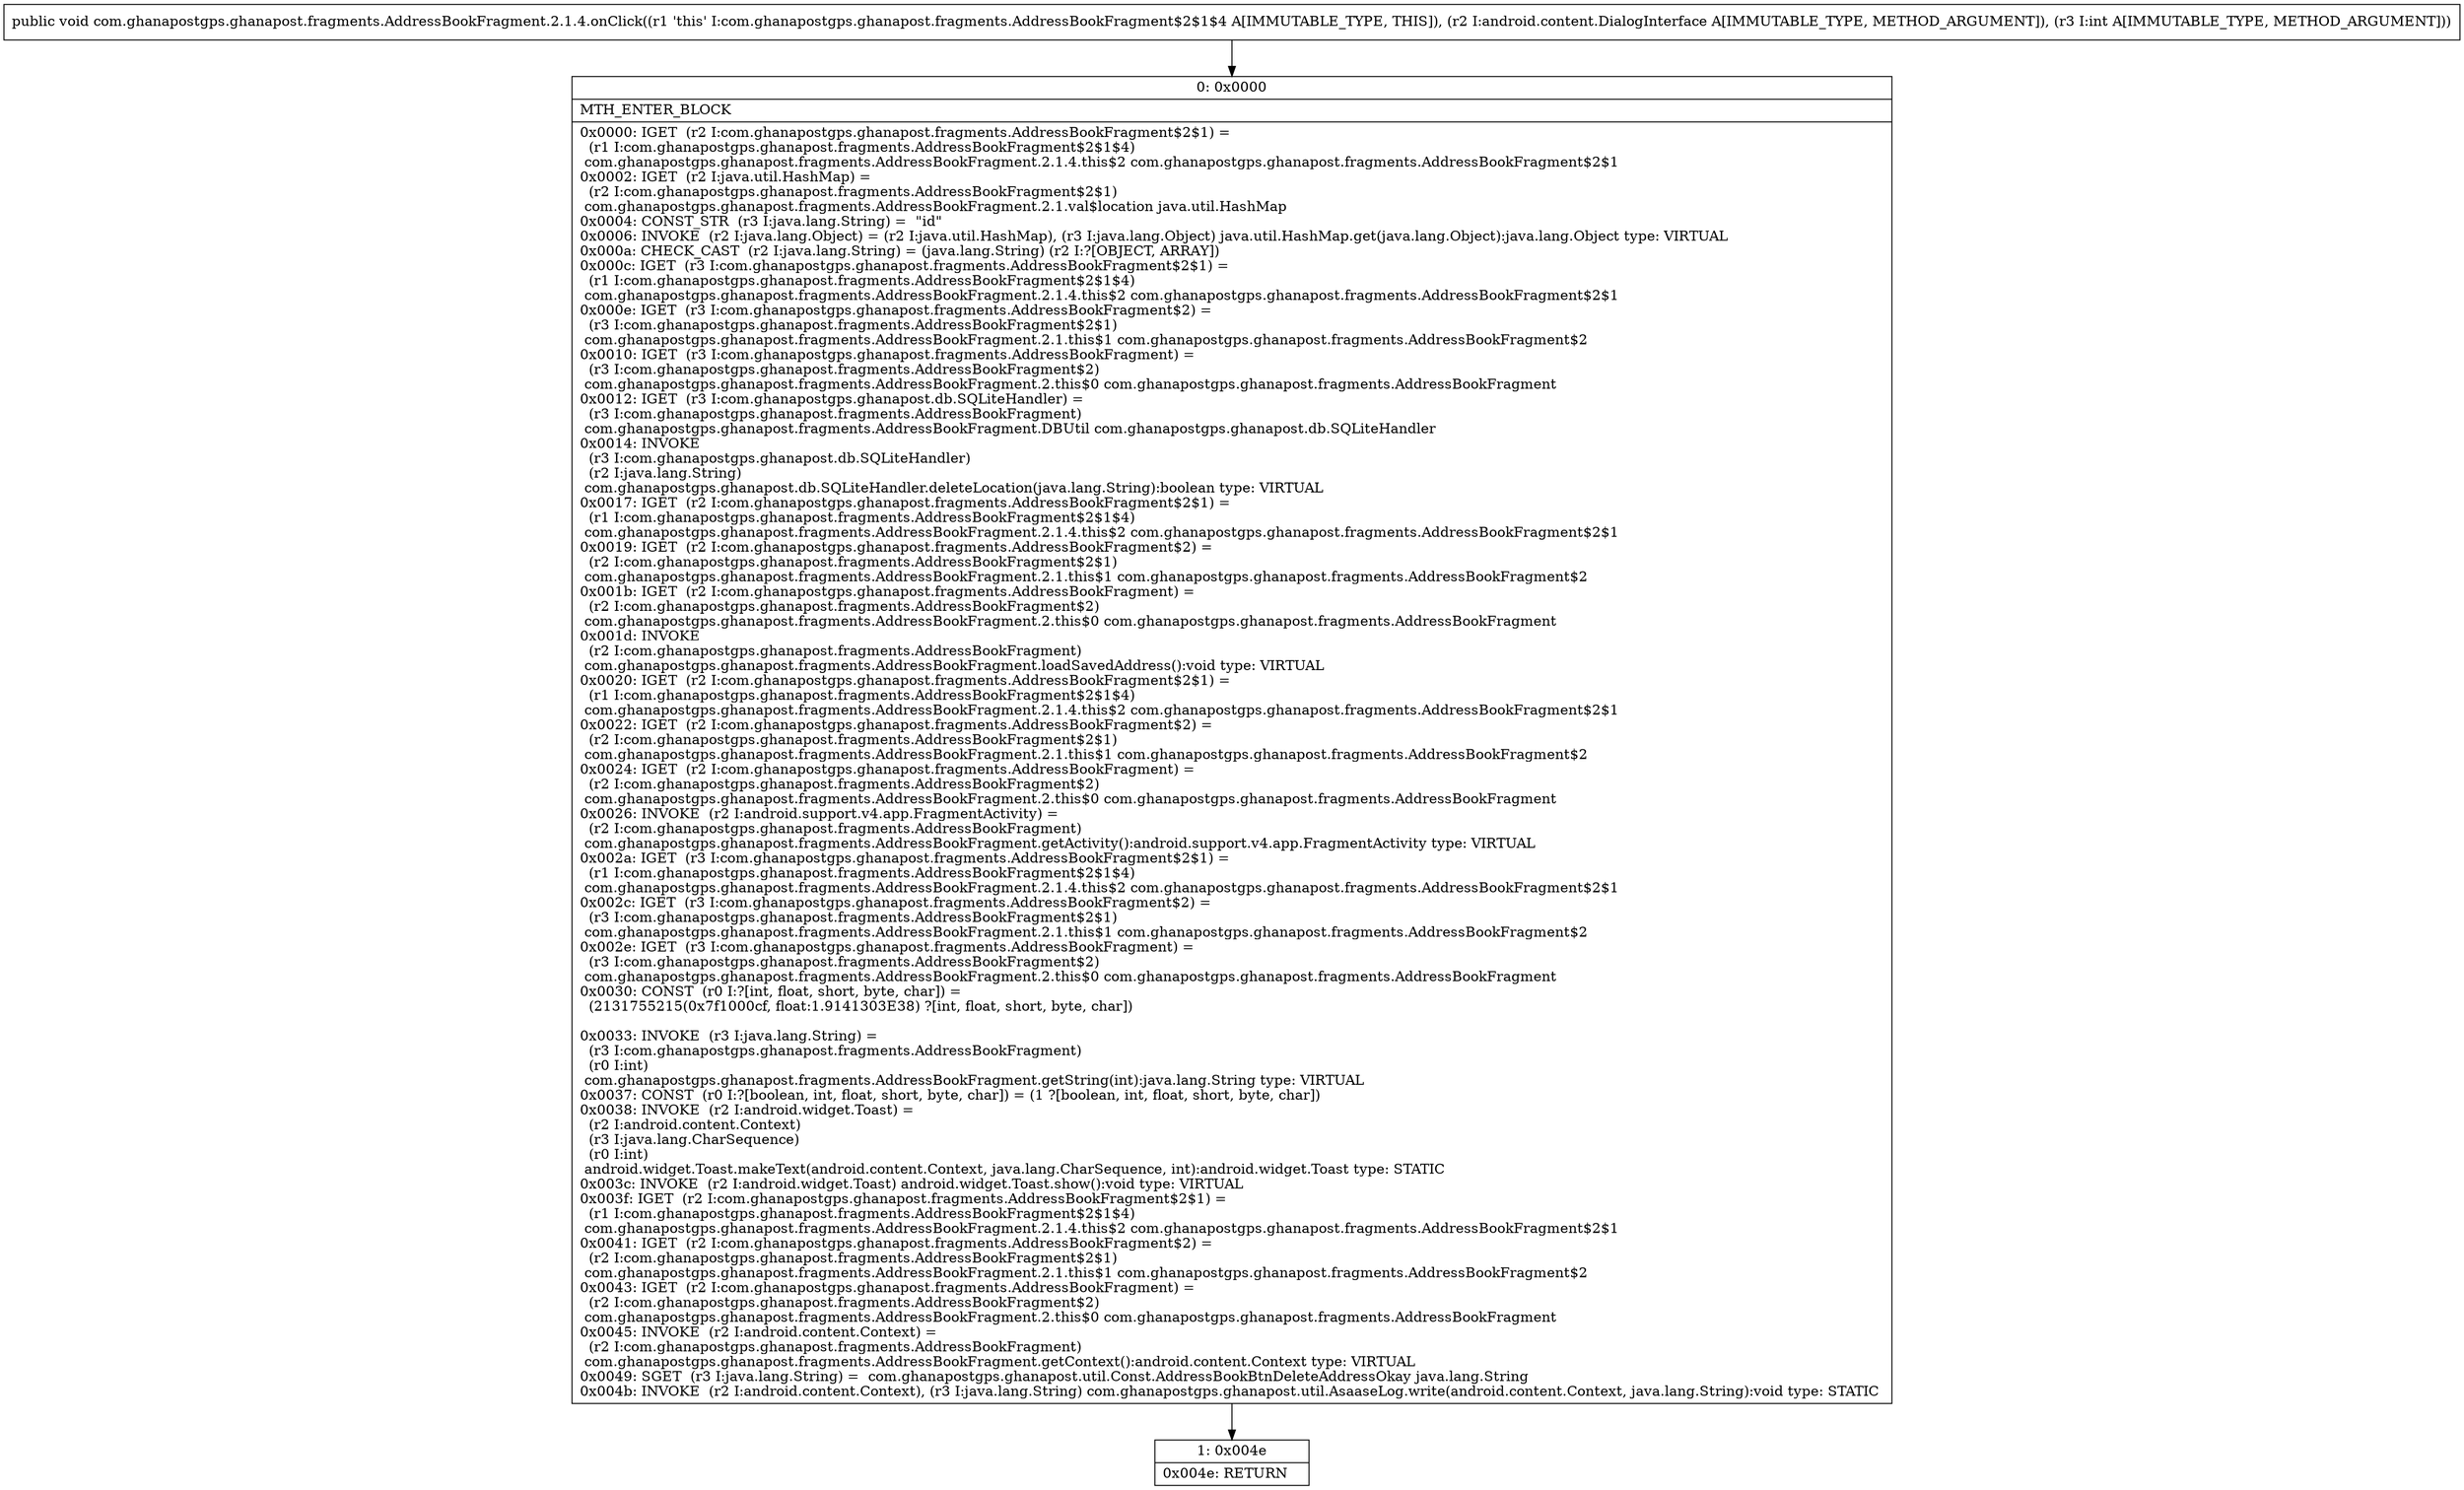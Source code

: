 digraph "CFG forcom.ghanapostgps.ghanapost.fragments.AddressBookFragment.2.1.4.onClick(Landroid\/content\/DialogInterface;I)V" {
Node_0 [shape=record,label="{0\:\ 0x0000|MTH_ENTER_BLOCK\l|0x0000: IGET  (r2 I:com.ghanapostgps.ghanapost.fragments.AddressBookFragment$2$1) = \l  (r1 I:com.ghanapostgps.ghanapost.fragments.AddressBookFragment$2$1$4)\l com.ghanapostgps.ghanapost.fragments.AddressBookFragment.2.1.4.this$2 com.ghanapostgps.ghanapost.fragments.AddressBookFragment$2$1 \l0x0002: IGET  (r2 I:java.util.HashMap) = \l  (r2 I:com.ghanapostgps.ghanapost.fragments.AddressBookFragment$2$1)\l com.ghanapostgps.ghanapost.fragments.AddressBookFragment.2.1.val$location java.util.HashMap \l0x0004: CONST_STR  (r3 I:java.lang.String) =  \"id\" \l0x0006: INVOKE  (r2 I:java.lang.Object) = (r2 I:java.util.HashMap), (r3 I:java.lang.Object) java.util.HashMap.get(java.lang.Object):java.lang.Object type: VIRTUAL \l0x000a: CHECK_CAST  (r2 I:java.lang.String) = (java.lang.String) (r2 I:?[OBJECT, ARRAY]) \l0x000c: IGET  (r3 I:com.ghanapostgps.ghanapost.fragments.AddressBookFragment$2$1) = \l  (r1 I:com.ghanapostgps.ghanapost.fragments.AddressBookFragment$2$1$4)\l com.ghanapostgps.ghanapost.fragments.AddressBookFragment.2.1.4.this$2 com.ghanapostgps.ghanapost.fragments.AddressBookFragment$2$1 \l0x000e: IGET  (r3 I:com.ghanapostgps.ghanapost.fragments.AddressBookFragment$2) = \l  (r3 I:com.ghanapostgps.ghanapost.fragments.AddressBookFragment$2$1)\l com.ghanapostgps.ghanapost.fragments.AddressBookFragment.2.1.this$1 com.ghanapostgps.ghanapost.fragments.AddressBookFragment$2 \l0x0010: IGET  (r3 I:com.ghanapostgps.ghanapost.fragments.AddressBookFragment) = \l  (r3 I:com.ghanapostgps.ghanapost.fragments.AddressBookFragment$2)\l com.ghanapostgps.ghanapost.fragments.AddressBookFragment.2.this$0 com.ghanapostgps.ghanapost.fragments.AddressBookFragment \l0x0012: IGET  (r3 I:com.ghanapostgps.ghanapost.db.SQLiteHandler) = \l  (r3 I:com.ghanapostgps.ghanapost.fragments.AddressBookFragment)\l com.ghanapostgps.ghanapost.fragments.AddressBookFragment.DBUtil com.ghanapostgps.ghanapost.db.SQLiteHandler \l0x0014: INVOKE  \l  (r3 I:com.ghanapostgps.ghanapost.db.SQLiteHandler)\l  (r2 I:java.lang.String)\l com.ghanapostgps.ghanapost.db.SQLiteHandler.deleteLocation(java.lang.String):boolean type: VIRTUAL \l0x0017: IGET  (r2 I:com.ghanapostgps.ghanapost.fragments.AddressBookFragment$2$1) = \l  (r1 I:com.ghanapostgps.ghanapost.fragments.AddressBookFragment$2$1$4)\l com.ghanapostgps.ghanapost.fragments.AddressBookFragment.2.1.4.this$2 com.ghanapostgps.ghanapost.fragments.AddressBookFragment$2$1 \l0x0019: IGET  (r2 I:com.ghanapostgps.ghanapost.fragments.AddressBookFragment$2) = \l  (r2 I:com.ghanapostgps.ghanapost.fragments.AddressBookFragment$2$1)\l com.ghanapostgps.ghanapost.fragments.AddressBookFragment.2.1.this$1 com.ghanapostgps.ghanapost.fragments.AddressBookFragment$2 \l0x001b: IGET  (r2 I:com.ghanapostgps.ghanapost.fragments.AddressBookFragment) = \l  (r2 I:com.ghanapostgps.ghanapost.fragments.AddressBookFragment$2)\l com.ghanapostgps.ghanapost.fragments.AddressBookFragment.2.this$0 com.ghanapostgps.ghanapost.fragments.AddressBookFragment \l0x001d: INVOKE  \l  (r2 I:com.ghanapostgps.ghanapost.fragments.AddressBookFragment)\l com.ghanapostgps.ghanapost.fragments.AddressBookFragment.loadSavedAddress():void type: VIRTUAL \l0x0020: IGET  (r2 I:com.ghanapostgps.ghanapost.fragments.AddressBookFragment$2$1) = \l  (r1 I:com.ghanapostgps.ghanapost.fragments.AddressBookFragment$2$1$4)\l com.ghanapostgps.ghanapost.fragments.AddressBookFragment.2.1.4.this$2 com.ghanapostgps.ghanapost.fragments.AddressBookFragment$2$1 \l0x0022: IGET  (r2 I:com.ghanapostgps.ghanapost.fragments.AddressBookFragment$2) = \l  (r2 I:com.ghanapostgps.ghanapost.fragments.AddressBookFragment$2$1)\l com.ghanapostgps.ghanapost.fragments.AddressBookFragment.2.1.this$1 com.ghanapostgps.ghanapost.fragments.AddressBookFragment$2 \l0x0024: IGET  (r2 I:com.ghanapostgps.ghanapost.fragments.AddressBookFragment) = \l  (r2 I:com.ghanapostgps.ghanapost.fragments.AddressBookFragment$2)\l com.ghanapostgps.ghanapost.fragments.AddressBookFragment.2.this$0 com.ghanapostgps.ghanapost.fragments.AddressBookFragment \l0x0026: INVOKE  (r2 I:android.support.v4.app.FragmentActivity) = \l  (r2 I:com.ghanapostgps.ghanapost.fragments.AddressBookFragment)\l com.ghanapostgps.ghanapost.fragments.AddressBookFragment.getActivity():android.support.v4.app.FragmentActivity type: VIRTUAL \l0x002a: IGET  (r3 I:com.ghanapostgps.ghanapost.fragments.AddressBookFragment$2$1) = \l  (r1 I:com.ghanapostgps.ghanapost.fragments.AddressBookFragment$2$1$4)\l com.ghanapostgps.ghanapost.fragments.AddressBookFragment.2.1.4.this$2 com.ghanapostgps.ghanapost.fragments.AddressBookFragment$2$1 \l0x002c: IGET  (r3 I:com.ghanapostgps.ghanapost.fragments.AddressBookFragment$2) = \l  (r3 I:com.ghanapostgps.ghanapost.fragments.AddressBookFragment$2$1)\l com.ghanapostgps.ghanapost.fragments.AddressBookFragment.2.1.this$1 com.ghanapostgps.ghanapost.fragments.AddressBookFragment$2 \l0x002e: IGET  (r3 I:com.ghanapostgps.ghanapost.fragments.AddressBookFragment) = \l  (r3 I:com.ghanapostgps.ghanapost.fragments.AddressBookFragment$2)\l com.ghanapostgps.ghanapost.fragments.AddressBookFragment.2.this$0 com.ghanapostgps.ghanapost.fragments.AddressBookFragment \l0x0030: CONST  (r0 I:?[int, float, short, byte, char]) = \l  (2131755215(0x7f1000cf, float:1.9141303E38) ?[int, float, short, byte, char])\l \l0x0033: INVOKE  (r3 I:java.lang.String) = \l  (r3 I:com.ghanapostgps.ghanapost.fragments.AddressBookFragment)\l  (r0 I:int)\l com.ghanapostgps.ghanapost.fragments.AddressBookFragment.getString(int):java.lang.String type: VIRTUAL \l0x0037: CONST  (r0 I:?[boolean, int, float, short, byte, char]) = (1 ?[boolean, int, float, short, byte, char]) \l0x0038: INVOKE  (r2 I:android.widget.Toast) = \l  (r2 I:android.content.Context)\l  (r3 I:java.lang.CharSequence)\l  (r0 I:int)\l android.widget.Toast.makeText(android.content.Context, java.lang.CharSequence, int):android.widget.Toast type: STATIC \l0x003c: INVOKE  (r2 I:android.widget.Toast) android.widget.Toast.show():void type: VIRTUAL \l0x003f: IGET  (r2 I:com.ghanapostgps.ghanapost.fragments.AddressBookFragment$2$1) = \l  (r1 I:com.ghanapostgps.ghanapost.fragments.AddressBookFragment$2$1$4)\l com.ghanapostgps.ghanapost.fragments.AddressBookFragment.2.1.4.this$2 com.ghanapostgps.ghanapost.fragments.AddressBookFragment$2$1 \l0x0041: IGET  (r2 I:com.ghanapostgps.ghanapost.fragments.AddressBookFragment$2) = \l  (r2 I:com.ghanapostgps.ghanapost.fragments.AddressBookFragment$2$1)\l com.ghanapostgps.ghanapost.fragments.AddressBookFragment.2.1.this$1 com.ghanapostgps.ghanapost.fragments.AddressBookFragment$2 \l0x0043: IGET  (r2 I:com.ghanapostgps.ghanapost.fragments.AddressBookFragment) = \l  (r2 I:com.ghanapostgps.ghanapost.fragments.AddressBookFragment$2)\l com.ghanapostgps.ghanapost.fragments.AddressBookFragment.2.this$0 com.ghanapostgps.ghanapost.fragments.AddressBookFragment \l0x0045: INVOKE  (r2 I:android.content.Context) = \l  (r2 I:com.ghanapostgps.ghanapost.fragments.AddressBookFragment)\l com.ghanapostgps.ghanapost.fragments.AddressBookFragment.getContext():android.content.Context type: VIRTUAL \l0x0049: SGET  (r3 I:java.lang.String) =  com.ghanapostgps.ghanapost.util.Const.AddressBookBtnDeleteAddressOkay java.lang.String \l0x004b: INVOKE  (r2 I:android.content.Context), (r3 I:java.lang.String) com.ghanapostgps.ghanapost.util.AsaaseLog.write(android.content.Context, java.lang.String):void type: STATIC \l}"];
Node_1 [shape=record,label="{1\:\ 0x004e|0x004e: RETURN   \l}"];
MethodNode[shape=record,label="{public void com.ghanapostgps.ghanapost.fragments.AddressBookFragment.2.1.4.onClick((r1 'this' I:com.ghanapostgps.ghanapost.fragments.AddressBookFragment$2$1$4 A[IMMUTABLE_TYPE, THIS]), (r2 I:android.content.DialogInterface A[IMMUTABLE_TYPE, METHOD_ARGUMENT]), (r3 I:int A[IMMUTABLE_TYPE, METHOD_ARGUMENT])) }"];
MethodNode -> Node_0;
Node_0 -> Node_1;
}

